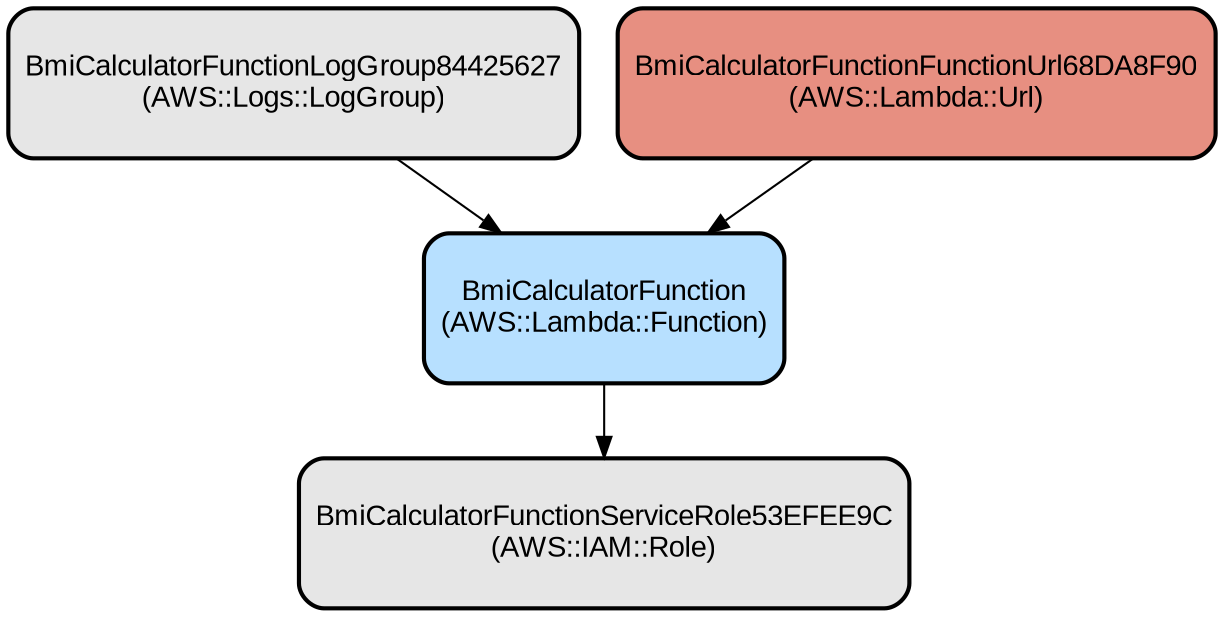 digraph INFRA {
  node [ color = "black", fillcolor = "#E6E6E6", height =1, style = "filled,bold,rounded", fontname = "Arial" ];
  "BmiCalculatorFunction" [ label = "BmiCalculatorFunction
(AWS::Lambda::Function)", shape =rectangle, fillcolor = "#B7E0FF" ];
  "BmiCalculatorFunctionServiceRole53EFEE9C" [ label = "BmiCalculatorFunctionServiceRole53EFEE9C
(AWS::IAM::Role)", shape =rectangle ];
  "BmiCalculatorFunctionLogGroup84425627" [ label = "BmiCalculatorFunctionLogGroup84425627
(AWS::Logs::LogGroup)", shape =rectangle ];
  "BmiCalculatorFunctionFunctionUrl68DA8F90" [ label = "BmiCalculatorFunctionFunctionUrl68DA8F90
(AWS::Lambda::Url)", shape =rectangle, fillcolor = "#E78F81" ];
  "BmiCalculatorFunction" -> "BmiCalculatorFunctionServiceRole53EFEE9C";
  "BmiCalculatorFunctionLogGroup84425627" -> "BmiCalculatorFunction";
  "BmiCalculatorFunctionFunctionUrl68DA8F90" -> "BmiCalculatorFunction";
}
